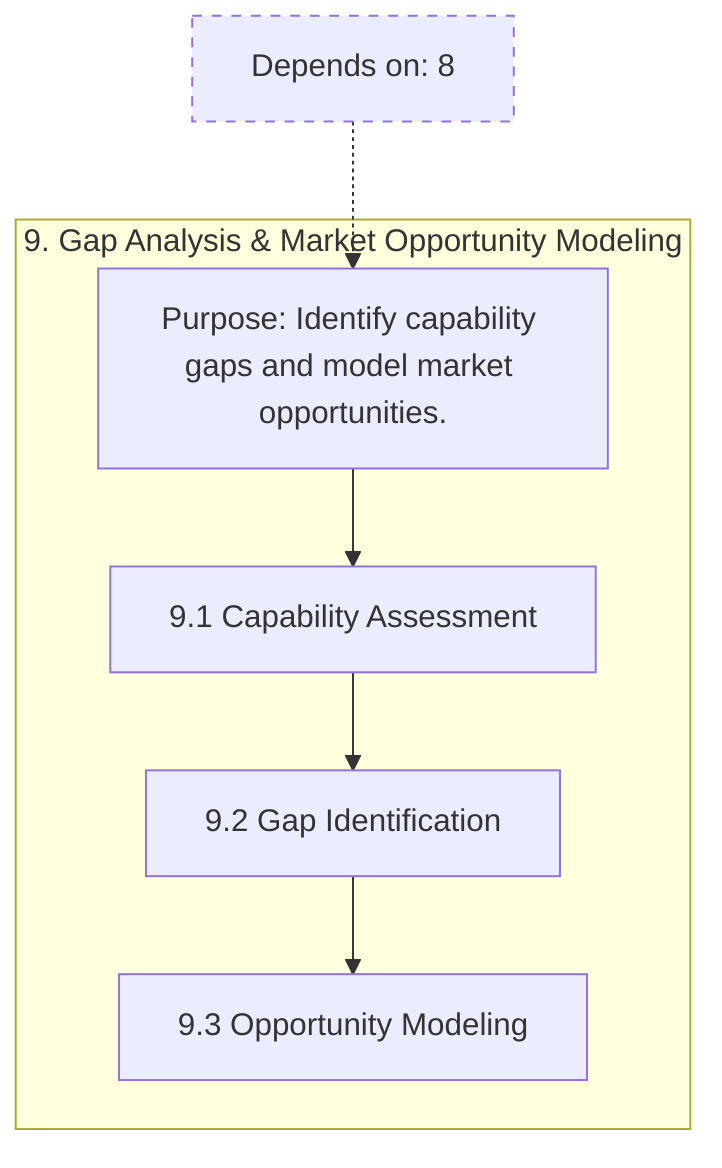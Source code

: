 flowchart TB
%% Stage 9 Detail
subgraph S9["9. Gap Analysis & Market Opportunity Modeling"]
  S9_root["Purpose: Identify capability gaps and model market opportunities."]
  S9_A["9.1 Capability Assessment"]
  S9_B["9.2 Gap Identification"]
  S9_C["9.3 Opportunity Modeling"]
  S9_root --> S9_A --> S9_B --> S9_C
end
classDef dep stroke-dasharray: 5 5;
D9["Depends on: 8"]:::dep -.-> S9_root